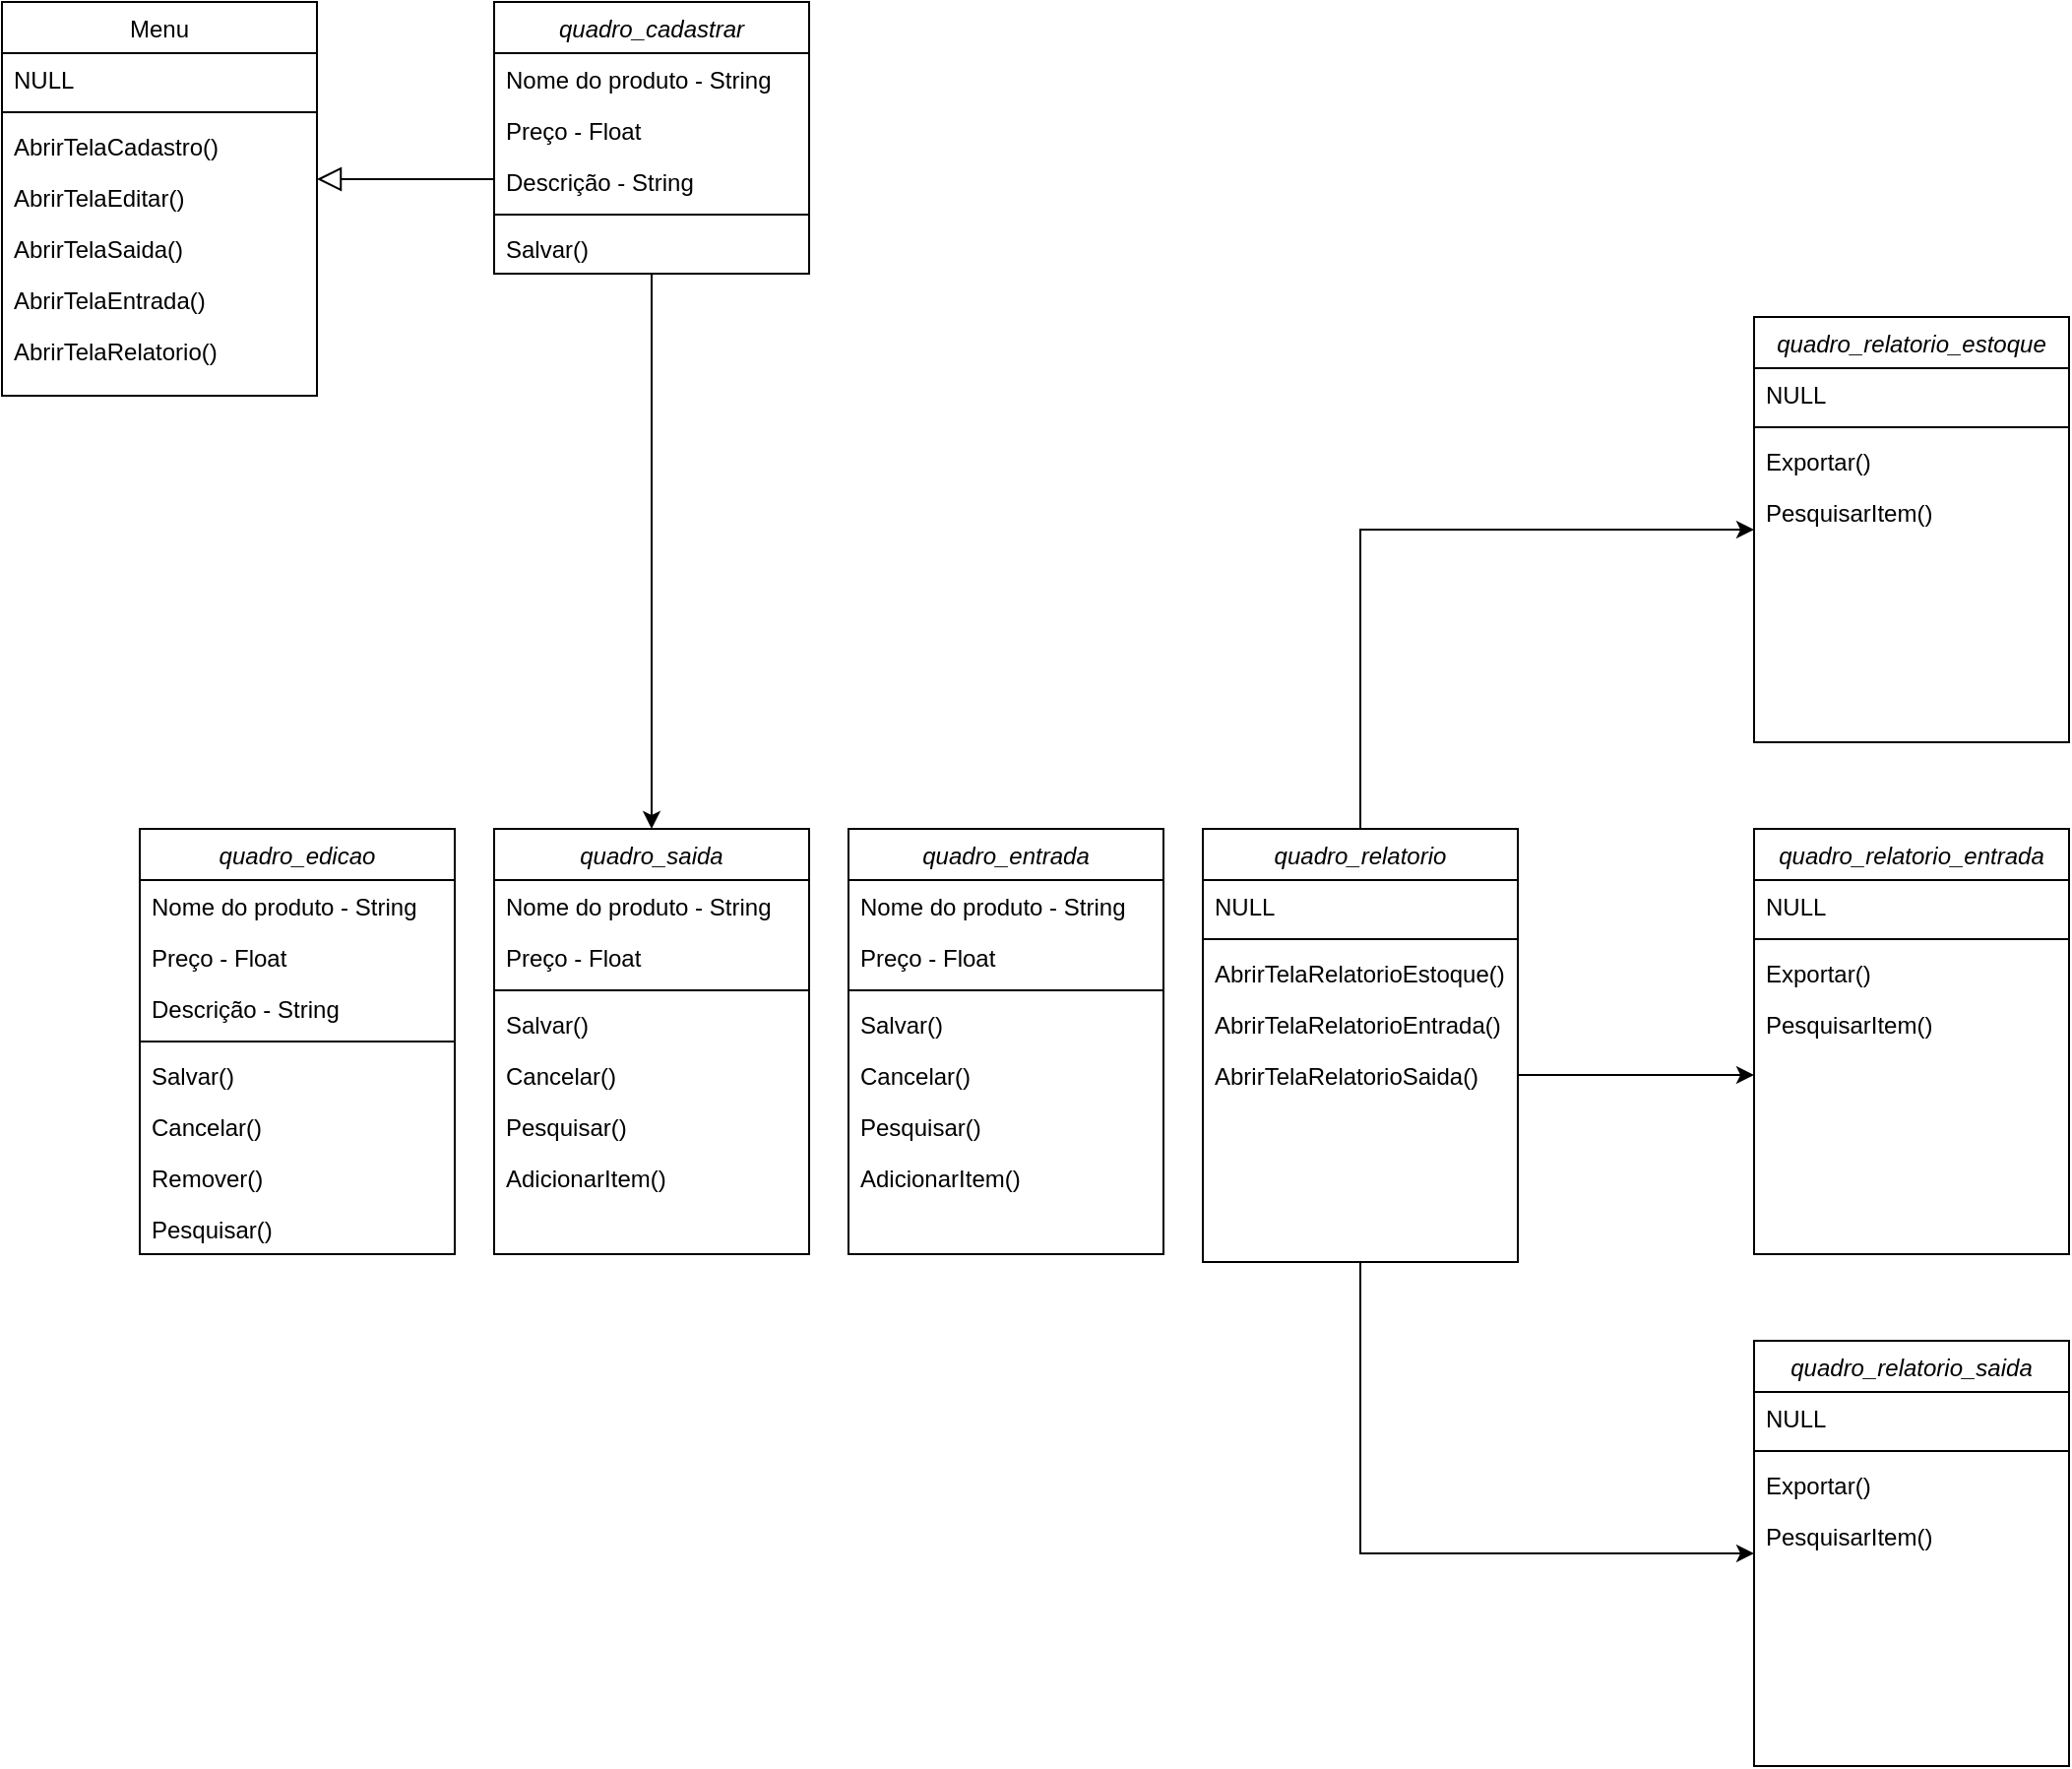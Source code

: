 <mxfile version="26.1.0">
  <diagram id="C5RBs43oDa-KdzZeNtuy" name="Page-1">
    <mxGraphModel dx="1687" dy="925" grid="1" gridSize="10" guides="1" tooltips="1" connect="1" arrows="1" fold="1" page="1" pageScale="1" pageWidth="827" pageHeight="1169" math="0" shadow="0">
      <root>
        <mxCell id="WIyWlLk6GJQsqaUBKTNV-0" />
        <mxCell id="WIyWlLk6GJQsqaUBKTNV-1" parent="WIyWlLk6GJQsqaUBKTNV-0" />
        <mxCell id="zkfFHV4jXpPFQw0GAbJ--12" value="" style="endArrow=block;endSize=10;endFill=0;shadow=0;strokeWidth=1;rounded=0;curved=0;edgeStyle=elbowEdgeStyle;elbow=vertical;exitX=0;exitY=0.5;exitDx=0;exitDy=0;" parent="WIyWlLk6GJQsqaUBKTNV-1" source="QT4u4WGiZuZ-N8iokS7H-8" target="zkfFHV4jXpPFQw0GAbJ--25" edge="1">
          <mxGeometry width="160" relative="1" as="geometry">
            <mxPoint x="430" y="150" as="sourcePoint" />
            <mxPoint x="200" y="310" as="targetPoint" />
            <Array as="points">
              <mxPoint x="420" y="170" />
            </Array>
          </mxGeometry>
        </mxCell>
        <mxCell id="zkfFHV4jXpPFQw0GAbJ--17" value="Menu" style="swimlane;fontStyle=0;align=center;verticalAlign=top;childLayout=stackLayout;horizontal=1;startSize=26;horizontalStack=0;resizeParent=1;resizeLast=0;collapsible=1;marginBottom=0;rounded=0;shadow=0;strokeWidth=1;" parent="WIyWlLk6GJQsqaUBKTNV-1" vertex="1">
          <mxGeometry x="120" y="80" width="160" height="200" as="geometry">
            <mxRectangle x="550" y="140" width="160" height="26" as="alternateBounds" />
          </mxGeometry>
        </mxCell>
        <mxCell id="zkfFHV4jXpPFQw0GAbJ--22" value="NULL" style="text;align=left;verticalAlign=top;spacingLeft=4;spacingRight=4;overflow=hidden;rotatable=0;points=[[0,0.5],[1,0.5]];portConstraint=eastwest;rounded=0;shadow=0;html=0;" parent="zkfFHV4jXpPFQw0GAbJ--17" vertex="1">
          <mxGeometry y="26" width="160" height="26" as="geometry" />
        </mxCell>
        <mxCell id="zkfFHV4jXpPFQw0GAbJ--23" value="" style="line;html=1;strokeWidth=1;align=left;verticalAlign=middle;spacingTop=-1;spacingLeft=3;spacingRight=3;rotatable=0;labelPosition=right;points=[];portConstraint=eastwest;" parent="zkfFHV4jXpPFQw0GAbJ--17" vertex="1">
          <mxGeometry y="52" width="160" height="8" as="geometry" />
        </mxCell>
        <mxCell id="zkfFHV4jXpPFQw0GAbJ--24" value="AbrirTelaCadastro()" style="text;align=left;verticalAlign=top;spacingLeft=4;spacingRight=4;overflow=hidden;rotatable=0;points=[[0,0.5],[1,0.5]];portConstraint=eastwest;" parent="zkfFHV4jXpPFQw0GAbJ--17" vertex="1">
          <mxGeometry y="60" width="160" height="26" as="geometry" />
        </mxCell>
        <mxCell id="zkfFHV4jXpPFQw0GAbJ--25" value="AbrirTelaEditar()" style="text;align=left;verticalAlign=top;spacingLeft=4;spacingRight=4;overflow=hidden;rotatable=0;points=[[0,0.5],[1,0.5]];portConstraint=eastwest;" parent="zkfFHV4jXpPFQw0GAbJ--17" vertex="1">
          <mxGeometry y="86" width="160" height="26" as="geometry" />
        </mxCell>
        <mxCell id="QT4u4WGiZuZ-N8iokS7H-0" value="AbrirTelaSaida()" style="text;align=left;verticalAlign=top;spacingLeft=4;spacingRight=4;overflow=hidden;rotatable=0;points=[[0,0.5],[1,0.5]];portConstraint=eastwest;" vertex="1" parent="zkfFHV4jXpPFQw0GAbJ--17">
          <mxGeometry y="112" width="160" height="26" as="geometry" />
        </mxCell>
        <mxCell id="QT4u4WGiZuZ-N8iokS7H-1" value="AbrirTelaEntrada()" style="text;align=left;verticalAlign=top;spacingLeft=4;spacingRight=4;overflow=hidden;rotatable=0;points=[[0,0.5],[1,0.5]];portConstraint=eastwest;" vertex="1" parent="zkfFHV4jXpPFQw0GAbJ--17">
          <mxGeometry y="138" width="160" height="26" as="geometry" />
        </mxCell>
        <mxCell id="QT4u4WGiZuZ-N8iokS7H-2" value="AbrirTelaRelatorio()" style="text;align=left;verticalAlign=top;spacingLeft=4;spacingRight=4;overflow=hidden;rotatable=0;points=[[0,0.5],[1,0.5]];portConstraint=eastwest;" vertex="1" parent="zkfFHV4jXpPFQw0GAbJ--17">
          <mxGeometry y="164" width="160" height="26" as="geometry" />
        </mxCell>
        <mxCell id="QT4u4WGiZuZ-N8iokS7H-87" style="edgeStyle=orthogonalEdgeStyle;rounded=0;orthogonalLoop=1;jettySize=auto;html=1;entryX=0.5;entryY=0;entryDx=0;entryDy=0;" edge="1" parent="WIyWlLk6GJQsqaUBKTNV-1" source="QT4u4WGiZuZ-N8iokS7H-5" target="QT4u4WGiZuZ-N8iokS7H-30">
          <mxGeometry relative="1" as="geometry" />
        </mxCell>
        <mxCell id="QT4u4WGiZuZ-N8iokS7H-5" value="quadro_cadastrar" style="swimlane;fontStyle=2;align=center;verticalAlign=top;childLayout=stackLayout;horizontal=1;startSize=26;horizontalStack=0;resizeParent=1;resizeLast=0;collapsible=1;marginBottom=0;rounded=0;shadow=0;strokeWidth=1;" vertex="1" parent="WIyWlLk6GJQsqaUBKTNV-1">
          <mxGeometry x="370" y="80" width="160" height="138" as="geometry">
            <mxRectangle x="480" y="80" width="160" height="26" as="alternateBounds" />
          </mxGeometry>
        </mxCell>
        <mxCell id="QT4u4WGiZuZ-N8iokS7H-6" value="Nome do produto - String" style="text;align=left;verticalAlign=top;spacingLeft=4;spacingRight=4;overflow=hidden;rotatable=0;points=[[0,0.5],[1,0.5]];portConstraint=eastwest;" vertex="1" parent="QT4u4WGiZuZ-N8iokS7H-5">
          <mxGeometry y="26" width="160" height="26" as="geometry" />
        </mxCell>
        <mxCell id="QT4u4WGiZuZ-N8iokS7H-7" value="Preço - Float" style="text;align=left;verticalAlign=top;spacingLeft=4;spacingRight=4;overflow=hidden;rotatable=0;points=[[0,0.5],[1,0.5]];portConstraint=eastwest;rounded=0;shadow=0;html=0;" vertex="1" parent="QT4u4WGiZuZ-N8iokS7H-5">
          <mxGeometry y="52" width="160" height="26" as="geometry" />
        </mxCell>
        <mxCell id="QT4u4WGiZuZ-N8iokS7H-8" value="Descrição - String" style="text;align=left;verticalAlign=top;spacingLeft=4;spacingRight=4;overflow=hidden;rotatable=0;points=[[0,0.5],[1,0.5]];portConstraint=eastwest;rounded=0;shadow=0;html=0;" vertex="1" parent="QT4u4WGiZuZ-N8iokS7H-5">
          <mxGeometry y="78" width="160" height="26" as="geometry" />
        </mxCell>
        <mxCell id="QT4u4WGiZuZ-N8iokS7H-9" value="" style="line;html=1;strokeWidth=1;align=left;verticalAlign=middle;spacingTop=-1;spacingLeft=3;spacingRight=3;rotatable=0;labelPosition=right;points=[];portConstraint=eastwest;" vertex="1" parent="QT4u4WGiZuZ-N8iokS7H-5">
          <mxGeometry y="104" width="160" height="8" as="geometry" />
        </mxCell>
        <mxCell id="QT4u4WGiZuZ-N8iokS7H-10" value="Salvar()" style="text;align=left;verticalAlign=top;spacingLeft=4;spacingRight=4;overflow=hidden;rotatable=0;points=[[0,0.5],[1,0.5]];portConstraint=eastwest;" vertex="1" parent="QT4u4WGiZuZ-N8iokS7H-5">
          <mxGeometry y="112" width="160" height="26" as="geometry" />
        </mxCell>
        <mxCell id="QT4u4WGiZuZ-N8iokS7H-11" value="quadro_edicao" style="swimlane;fontStyle=2;align=center;verticalAlign=top;childLayout=stackLayout;horizontal=1;startSize=26;horizontalStack=0;resizeParent=1;resizeLast=0;collapsible=1;marginBottom=0;rounded=0;shadow=0;strokeWidth=1;" vertex="1" parent="WIyWlLk6GJQsqaUBKTNV-1">
          <mxGeometry x="190" y="500" width="160" height="216" as="geometry">
            <mxRectangle x="230" y="140" width="160" height="26" as="alternateBounds" />
          </mxGeometry>
        </mxCell>
        <mxCell id="QT4u4WGiZuZ-N8iokS7H-12" value="Nome do produto - String" style="text;align=left;verticalAlign=top;spacingLeft=4;spacingRight=4;overflow=hidden;rotatable=0;points=[[0,0.5],[1,0.5]];portConstraint=eastwest;" vertex="1" parent="QT4u4WGiZuZ-N8iokS7H-11">
          <mxGeometry y="26" width="160" height="26" as="geometry" />
        </mxCell>
        <mxCell id="QT4u4WGiZuZ-N8iokS7H-13" value="Preço - Float" style="text;align=left;verticalAlign=top;spacingLeft=4;spacingRight=4;overflow=hidden;rotatable=0;points=[[0,0.5],[1,0.5]];portConstraint=eastwest;rounded=0;shadow=0;html=0;" vertex="1" parent="QT4u4WGiZuZ-N8iokS7H-11">
          <mxGeometry y="52" width="160" height="26" as="geometry" />
        </mxCell>
        <mxCell id="QT4u4WGiZuZ-N8iokS7H-14" value="Descrição - String" style="text;align=left;verticalAlign=top;spacingLeft=4;spacingRight=4;overflow=hidden;rotatable=0;points=[[0,0.5],[1,0.5]];portConstraint=eastwest;rounded=0;shadow=0;html=0;" vertex="1" parent="QT4u4WGiZuZ-N8iokS7H-11">
          <mxGeometry y="78" width="160" height="26" as="geometry" />
        </mxCell>
        <mxCell id="QT4u4WGiZuZ-N8iokS7H-15" value="" style="line;html=1;strokeWidth=1;align=left;verticalAlign=middle;spacingTop=-1;spacingLeft=3;spacingRight=3;rotatable=0;labelPosition=right;points=[];portConstraint=eastwest;" vertex="1" parent="QT4u4WGiZuZ-N8iokS7H-11">
          <mxGeometry y="104" width="160" height="8" as="geometry" />
        </mxCell>
        <mxCell id="QT4u4WGiZuZ-N8iokS7H-16" value="Salvar()" style="text;align=left;verticalAlign=top;spacingLeft=4;spacingRight=4;overflow=hidden;rotatable=0;points=[[0,0.5],[1,0.5]];portConstraint=eastwest;" vertex="1" parent="QT4u4WGiZuZ-N8iokS7H-11">
          <mxGeometry y="112" width="160" height="26" as="geometry" />
        </mxCell>
        <mxCell id="QT4u4WGiZuZ-N8iokS7H-29" value="Cancelar()" style="text;align=left;verticalAlign=top;spacingLeft=4;spacingRight=4;overflow=hidden;rotatable=0;points=[[0,0.5],[1,0.5]];portConstraint=eastwest;" vertex="1" parent="QT4u4WGiZuZ-N8iokS7H-11">
          <mxGeometry y="138" width="160" height="26" as="geometry" />
        </mxCell>
        <mxCell id="QT4u4WGiZuZ-N8iokS7H-28" value="Remover()" style="text;align=left;verticalAlign=top;spacingLeft=4;spacingRight=4;overflow=hidden;rotatable=0;points=[[0,0.5],[1,0.5]];portConstraint=eastwest;" vertex="1" parent="QT4u4WGiZuZ-N8iokS7H-11">
          <mxGeometry y="164" width="160" height="26" as="geometry" />
        </mxCell>
        <mxCell id="QT4u4WGiZuZ-N8iokS7H-27" value="Pesquisar()" style="text;align=left;verticalAlign=top;spacingLeft=4;spacingRight=4;overflow=hidden;rotatable=0;points=[[0,0.5],[1,0.5]];portConstraint=eastwest;" vertex="1" parent="QT4u4WGiZuZ-N8iokS7H-11">
          <mxGeometry y="190" width="160" height="26" as="geometry" />
        </mxCell>
        <mxCell id="QT4u4WGiZuZ-N8iokS7H-30" value="quadro_saida" style="swimlane;fontStyle=2;align=center;verticalAlign=top;childLayout=stackLayout;horizontal=1;startSize=26;horizontalStack=0;resizeParent=1;resizeLast=0;collapsible=1;marginBottom=0;rounded=0;shadow=0;strokeWidth=1;" vertex="1" parent="WIyWlLk6GJQsqaUBKTNV-1">
          <mxGeometry x="370" y="500" width="160" height="216" as="geometry">
            <mxRectangle x="230" y="140" width="160" height="26" as="alternateBounds" />
          </mxGeometry>
        </mxCell>
        <mxCell id="QT4u4WGiZuZ-N8iokS7H-31" value="Nome do produto - String" style="text;align=left;verticalAlign=top;spacingLeft=4;spacingRight=4;overflow=hidden;rotatable=0;points=[[0,0.5],[1,0.5]];portConstraint=eastwest;" vertex="1" parent="QT4u4WGiZuZ-N8iokS7H-30">
          <mxGeometry y="26" width="160" height="26" as="geometry" />
        </mxCell>
        <mxCell id="QT4u4WGiZuZ-N8iokS7H-32" value="Preço - Float" style="text;align=left;verticalAlign=top;spacingLeft=4;spacingRight=4;overflow=hidden;rotatable=0;points=[[0,0.5],[1,0.5]];portConstraint=eastwest;rounded=0;shadow=0;html=0;" vertex="1" parent="QT4u4WGiZuZ-N8iokS7H-30">
          <mxGeometry y="52" width="160" height="26" as="geometry" />
        </mxCell>
        <mxCell id="QT4u4WGiZuZ-N8iokS7H-34" value="" style="line;html=1;strokeWidth=1;align=left;verticalAlign=middle;spacingTop=-1;spacingLeft=3;spacingRight=3;rotatable=0;labelPosition=right;points=[];portConstraint=eastwest;" vertex="1" parent="QT4u4WGiZuZ-N8iokS7H-30">
          <mxGeometry y="78" width="160" height="8" as="geometry" />
        </mxCell>
        <mxCell id="QT4u4WGiZuZ-N8iokS7H-35" value="Salvar()" style="text;align=left;verticalAlign=top;spacingLeft=4;spacingRight=4;overflow=hidden;rotatable=0;points=[[0,0.5],[1,0.5]];portConstraint=eastwest;" vertex="1" parent="QT4u4WGiZuZ-N8iokS7H-30">
          <mxGeometry y="86" width="160" height="26" as="geometry" />
        </mxCell>
        <mxCell id="QT4u4WGiZuZ-N8iokS7H-36" value="Cancelar()" style="text;align=left;verticalAlign=top;spacingLeft=4;spacingRight=4;overflow=hidden;rotatable=0;points=[[0,0.5],[1,0.5]];portConstraint=eastwest;" vertex="1" parent="QT4u4WGiZuZ-N8iokS7H-30">
          <mxGeometry y="112" width="160" height="26" as="geometry" />
        </mxCell>
        <mxCell id="QT4u4WGiZuZ-N8iokS7H-38" value="Pesquisar()" style="text;align=left;verticalAlign=top;spacingLeft=4;spacingRight=4;overflow=hidden;rotatable=0;points=[[0,0.5],[1,0.5]];portConstraint=eastwest;" vertex="1" parent="QT4u4WGiZuZ-N8iokS7H-30">
          <mxGeometry y="138" width="160" height="26" as="geometry" />
        </mxCell>
        <mxCell id="QT4u4WGiZuZ-N8iokS7H-41" value="AdicionarItem()" style="text;align=left;verticalAlign=top;spacingLeft=4;spacingRight=4;overflow=hidden;rotatable=0;points=[[0,0.5],[1,0.5]];portConstraint=eastwest;" vertex="1" parent="QT4u4WGiZuZ-N8iokS7H-30">
          <mxGeometry y="164" width="160" height="26" as="geometry" />
        </mxCell>
        <mxCell id="QT4u4WGiZuZ-N8iokS7H-42" value="quadro_entrada" style="swimlane;fontStyle=2;align=center;verticalAlign=top;childLayout=stackLayout;horizontal=1;startSize=26;horizontalStack=0;resizeParent=1;resizeLast=0;collapsible=1;marginBottom=0;rounded=0;shadow=0;strokeWidth=1;" vertex="1" parent="WIyWlLk6GJQsqaUBKTNV-1">
          <mxGeometry x="550" y="500" width="160" height="216" as="geometry">
            <mxRectangle x="230" y="140" width="160" height="26" as="alternateBounds" />
          </mxGeometry>
        </mxCell>
        <mxCell id="QT4u4WGiZuZ-N8iokS7H-43" value="Nome do produto - String" style="text;align=left;verticalAlign=top;spacingLeft=4;spacingRight=4;overflow=hidden;rotatable=0;points=[[0,0.5],[1,0.5]];portConstraint=eastwest;" vertex="1" parent="QT4u4WGiZuZ-N8iokS7H-42">
          <mxGeometry y="26" width="160" height="26" as="geometry" />
        </mxCell>
        <mxCell id="QT4u4WGiZuZ-N8iokS7H-44" value="Preço - Float" style="text;align=left;verticalAlign=top;spacingLeft=4;spacingRight=4;overflow=hidden;rotatable=0;points=[[0,0.5],[1,0.5]];portConstraint=eastwest;rounded=0;shadow=0;html=0;" vertex="1" parent="QT4u4WGiZuZ-N8iokS7H-42">
          <mxGeometry y="52" width="160" height="26" as="geometry" />
        </mxCell>
        <mxCell id="QT4u4WGiZuZ-N8iokS7H-45" value="" style="line;html=1;strokeWidth=1;align=left;verticalAlign=middle;spacingTop=-1;spacingLeft=3;spacingRight=3;rotatable=0;labelPosition=right;points=[];portConstraint=eastwest;" vertex="1" parent="QT4u4WGiZuZ-N8iokS7H-42">
          <mxGeometry y="78" width="160" height="8" as="geometry" />
        </mxCell>
        <mxCell id="QT4u4WGiZuZ-N8iokS7H-46" value="Salvar()" style="text;align=left;verticalAlign=top;spacingLeft=4;spacingRight=4;overflow=hidden;rotatable=0;points=[[0,0.5],[1,0.5]];portConstraint=eastwest;" vertex="1" parent="QT4u4WGiZuZ-N8iokS7H-42">
          <mxGeometry y="86" width="160" height="26" as="geometry" />
        </mxCell>
        <mxCell id="QT4u4WGiZuZ-N8iokS7H-47" value="Cancelar()" style="text;align=left;verticalAlign=top;spacingLeft=4;spacingRight=4;overflow=hidden;rotatable=0;points=[[0,0.5],[1,0.5]];portConstraint=eastwest;" vertex="1" parent="QT4u4WGiZuZ-N8iokS7H-42">
          <mxGeometry y="112" width="160" height="26" as="geometry" />
        </mxCell>
        <mxCell id="QT4u4WGiZuZ-N8iokS7H-48" value="Pesquisar()" style="text;align=left;verticalAlign=top;spacingLeft=4;spacingRight=4;overflow=hidden;rotatable=0;points=[[0,0.5],[1,0.5]];portConstraint=eastwest;" vertex="1" parent="QT4u4WGiZuZ-N8iokS7H-42">
          <mxGeometry y="138" width="160" height="26" as="geometry" />
        </mxCell>
        <mxCell id="QT4u4WGiZuZ-N8iokS7H-49" value="AdicionarItem()" style="text;align=left;verticalAlign=top;spacingLeft=4;spacingRight=4;overflow=hidden;rotatable=0;points=[[0,0.5],[1,0.5]];portConstraint=eastwest;" vertex="1" parent="QT4u4WGiZuZ-N8iokS7H-42">
          <mxGeometry y="164" width="160" height="26" as="geometry" />
        </mxCell>
        <mxCell id="QT4u4WGiZuZ-N8iokS7H-82" style="edgeStyle=orthogonalEdgeStyle;rounded=0;orthogonalLoop=1;jettySize=auto;html=1;entryX=0;entryY=0.5;entryDx=0;entryDy=0;" edge="1" parent="WIyWlLk6GJQsqaUBKTNV-1" source="QT4u4WGiZuZ-N8iokS7H-52" target="QT4u4WGiZuZ-N8iokS7H-75">
          <mxGeometry relative="1" as="geometry">
            <mxPoint x="1010" y="885" as="targetPoint" />
            <Array as="points">
              <mxPoint x="810" y="868" />
            </Array>
          </mxGeometry>
        </mxCell>
        <mxCell id="QT4u4WGiZuZ-N8iokS7H-83" style="edgeStyle=orthogonalEdgeStyle;rounded=0;orthogonalLoop=1;jettySize=auto;html=1;exitX=0.5;exitY=0;exitDx=0;exitDy=0;entryX=0;entryY=0.5;entryDx=0;entryDy=0;" edge="1" parent="WIyWlLk6GJQsqaUBKTNV-1" source="QT4u4WGiZuZ-N8iokS7H-52" target="QT4u4WGiZuZ-N8iokS7H-68">
          <mxGeometry relative="1" as="geometry">
            <mxPoint x="720" y="500" as="sourcePoint" />
            <mxPoint x="920" y="339" as="targetPoint" />
            <Array as="points">
              <mxPoint x="810" y="348" />
            </Array>
          </mxGeometry>
        </mxCell>
        <mxCell id="QT4u4WGiZuZ-N8iokS7H-52" value="quadro_relatorio" style="swimlane;fontStyle=2;align=center;verticalAlign=top;childLayout=stackLayout;horizontal=1;startSize=26;horizontalStack=0;resizeParent=1;resizeLast=0;collapsible=1;marginBottom=0;rounded=0;shadow=0;strokeWidth=1;" vertex="1" parent="WIyWlLk6GJQsqaUBKTNV-1">
          <mxGeometry x="730" y="500" width="160" height="220" as="geometry">
            <mxRectangle x="230" y="140" width="160" height="26" as="alternateBounds" />
          </mxGeometry>
        </mxCell>
        <mxCell id="QT4u4WGiZuZ-N8iokS7H-54" value="NULL" style="text;align=left;verticalAlign=top;spacingLeft=4;spacingRight=4;overflow=hidden;rotatable=0;points=[[0,0.5],[1,0.5]];portConstraint=eastwest;rounded=0;shadow=0;html=0;" vertex="1" parent="QT4u4WGiZuZ-N8iokS7H-52">
          <mxGeometry y="26" width="160" height="26" as="geometry" />
        </mxCell>
        <mxCell id="QT4u4WGiZuZ-N8iokS7H-55" value="" style="line;html=1;strokeWidth=1;align=left;verticalAlign=middle;spacingTop=-1;spacingLeft=3;spacingRight=3;rotatable=0;labelPosition=right;points=[];portConstraint=eastwest;" vertex="1" parent="QT4u4WGiZuZ-N8iokS7H-52">
          <mxGeometry y="52" width="160" height="8" as="geometry" />
        </mxCell>
        <mxCell id="QT4u4WGiZuZ-N8iokS7H-56" value="AbrirTelaRelatorioEstoque()" style="text;align=left;verticalAlign=top;spacingLeft=4;spacingRight=4;overflow=hidden;rotatable=0;points=[[0,0.5],[1,0.5]];portConstraint=eastwest;" vertex="1" parent="QT4u4WGiZuZ-N8iokS7H-52">
          <mxGeometry y="60" width="160" height="26" as="geometry" />
        </mxCell>
        <mxCell id="QT4u4WGiZuZ-N8iokS7H-58" value="AbrirTelaRelatorioEntrada()" style="text;align=left;verticalAlign=top;spacingLeft=4;spacingRight=4;overflow=hidden;rotatable=0;points=[[0,0.5],[1,0.5]];portConstraint=eastwest;" vertex="1" parent="QT4u4WGiZuZ-N8iokS7H-52">
          <mxGeometry y="86" width="160" height="26" as="geometry" />
        </mxCell>
        <mxCell id="QT4u4WGiZuZ-N8iokS7H-60" style="edgeStyle=orthogonalEdgeStyle;rounded=0;orthogonalLoop=1;jettySize=auto;html=1;" edge="1" parent="QT4u4WGiZuZ-N8iokS7H-52" source="QT4u4WGiZuZ-N8iokS7H-59">
          <mxGeometry relative="1" as="geometry">
            <mxPoint x="280" y="125" as="targetPoint" />
          </mxGeometry>
        </mxCell>
        <mxCell id="QT4u4WGiZuZ-N8iokS7H-59" value="AbrirTelaRelatorioSaida()" style="text;align=left;verticalAlign=top;spacingLeft=4;spacingRight=4;overflow=hidden;rotatable=0;points=[[0,0.5],[1,0.5]];portConstraint=eastwest;" vertex="1" parent="QT4u4WGiZuZ-N8iokS7H-52">
          <mxGeometry y="112" width="160" height="26" as="geometry" />
        </mxCell>
        <mxCell id="QT4u4WGiZuZ-N8iokS7H-61" value="quadro_relatorio_entrada" style="swimlane;fontStyle=2;align=center;verticalAlign=top;childLayout=stackLayout;horizontal=1;startSize=26;horizontalStack=0;resizeParent=1;resizeLast=0;collapsible=1;marginBottom=0;rounded=0;shadow=0;strokeWidth=1;" vertex="1" parent="WIyWlLk6GJQsqaUBKTNV-1">
          <mxGeometry x="1010" y="500" width="160" height="216" as="geometry">
            <mxRectangle x="230" y="140" width="160" height="26" as="alternateBounds" />
          </mxGeometry>
        </mxCell>
        <mxCell id="QT4u4WGiZuZ-N8iokS7H-62" value="NULL" style="text;align=left;verticalAlign=top;spacingLeft=4;spacingRight=4;overflow=hidden;rotatable=0;points=[[0,0.5],[1,0.5]];portConstraint=eastwest;rounded=0;shadow=0;html=0;" vertex="1" parent="QT4u4WGiZuZ-N8iokS7H-61">
          <mxGeometry y="26" width="160" height="26" as="geometry" />
        </mxCell>
        <mxCell id="QT4u4WGiZuZ-N8iokS7H-63" value="" style="line;html=1;strokeWidth=1;align=left;verticalAlign=middle;spacingTop=-1;spacingLeft=3;spacingRight=3;rotatable=0;labelPosition=right;points=[];portConstraint=eastwest;" vertex="1" parent="QT4u4WGiZuZ-N8iokS7H-61">
          <mxGeometry y="52" width="160" height="8" as="geometry" />
        </mxCell>
        <mxCell id="QT4u4WGiZuZ-N8iokS7H-64" value="Exportar()" style="text;align=left;verticalAlign=top;spacingLeft=4;spacingRight=4;overflow=hidden;rotatable=0;points=[[0,0.5],[1,0.5]];portConstraint=eastwest;" vertex="1" parent="QT4u4WGiZuZ-N8iokS7H-61">
          <mxGeometry y="60" width="160" height="26" as="geometry" />
        </mxCell>
        <mxCell id="QT4u4WGiZuZ-N8iokS7H-85" value="PesquisarItem()" style="text;align=left;verticalAlign=top;spacingLeft=4;spacingRight=4;overflow=hidden;rotatable=0;points=[[0,0.5],[1,0.5]];portConstraint=eastwest;" vertex="1" parent="QT4u4WGiZuZ-N8iokS7H-61">
          <mxGeometry y="86" width="160" height="26" as="geometry" />
        </mxCell>
        <mxCell id="QT4u4WGiZuZ-N8iokS7H-68" value="quadro_relatorio_estoque" style="swimlane;fontStyle=2;align=center;verticalAlign=top;childLayout=stackLayout;horizontal=1;startSize=26;horizontalStack=0;resizeParent=1;resizeLast=0;collapsible=1;marginBottom=0;rounded=0;shadow=0;strokeWidth=1;" vertex="1" parent="WIyWlLk6GJQsqaUBKTNV-1">
          <mxGeometry x="1010" y="240" width="160" height="216" as="geometry">
            <mxRectangle x="230" y="140" width="160" height="26" as="alternateBounds" />
          </mxGeometry>
        </mxCell>
        <mxCell id="QT4u4WGiZuZ-N8iokS7H-69" value="NULL" style="text;align=left;verticalAlign=top;spacingLeft=4;spacingRight=4;overflow=hidden;rotatable=0;points=[[0,0.5],[1,0.5]];portConstraint=eastwest;rounded=0;shadow=0;html=0;" vertex="1" parent="QT4u4WGiZuZ-N8iokS7H-68">
          <mxGeometry y="26" width="160" height="26" as="geometry" />
        </mxCell>
        <mxCell id="QT4u4WGiZuZ-N8iokS7H-70" value="" style="line;html=1;strokeWidth=1;align=left;verticalAlign=middle;spacingTop=-1;spacingLeft=3;spacingRight=3;rotatable=0;labelPosition=right;points=[];portConstraint=eastwest;" vertex="1" parent="QT4u4WGiZuZ-N8iokS7H-68">
          <mxGeometry y="52" width="160" height="8" as="geometry" />
        </mxCell>
        <mxCell id="QT4u4WGiZuZ-N8iokS7H-71" value="Exportar()" style="text;align=left;verticalAlign=top;spacingLeft=4;spacingRight=4;overflow=hidden;rotatable=0;points=[[0,0.5],[1,0.5]];portConstraint=eastwest;" vertex="1" parent="QT4u4WGiZuZ-N8iokS7H-68">
          <mxGeometry y="60" width="160" height="26" as="geometry" />
        </mxCell>
        <mxCell id="QT4u4WGiZuZ-N8iokS7H-84" value="PesquisarItem()" style="text;align=left;verticalAlign=top;spacingLeft=4;spacingRight=4;overflow=hidden;rotatable=0;points=[[0,0.5],[1,0.5]];portConstraint=eastwest;" vertex="1" parent="QT4u4WGiZuZ-N8iokS7H-68">
          <mxGeometry y="86" width="160" height="26" as="geometry" />
        </mxCell>
        <mxCell id="QT4u4WGiZuZ-N8iokS7H-75" value="quadro_relatorio_saida" style="swimlane;fontStyle=2;align=center;verticalAlign=top;childLayout=stackLayout;horizontal=1;startSize=26;horizontalStack=0;resizeParent=1;resizeLast=0;collapsible=1;marginBottom=0;rounded=0;shadow=0;strokeWidth=1;" vertex="1" parent="WIyWlLk6GJQsqaUBKTNV-1">
          <mxGeometry x="1010" y="760" width="160" height="216" as="geometry">
            <mxRectangle x="230" y="140" width="160" height="26" as="alternateBounds" />
          </mxGeometry>
        </mxCell>
        <mxCell id="QT4u4WGiZuZ-N8iokS7H-76" value="NULL" style="text;align=left;verticalAlign=top;spacingLeft=4;spacingRight=4;overflow=hidden;rotatable=0;points=[[0,0.5],[1,0.5]];portConstraint=eastwest;rounded=0;shadow=0;html=0;" vertex="1" parent="QT4u4WGiZuZ-N8iokS7H-75">
          <mxGeometry y="26" width="160" height="26" as="geometry" />
        </mxCell>
        <mxCell id="QT4u4WGiZuZ-N8iokS7H-77" value="" style="line;html=1;strokeWidth=1;align=left;verticalAlign=middle;spacingTop=-1;spacingLeft=3;spacingRight=3;rotatable=0;labelPosition=right;points=[];portConstraint=eastwest;" vertex="1" parent="QT4u4WGiZuZ-N8iokS7H-75">
          <mxGeometry y="52" width="160" height="8" as="geometry" />
        </mxCell>
        <mxCell id="QT4u4WGiZuZ-N8iokS7H-78" value="Exportar()" style="text;align=left;verticalAlign=top;spacingLeft=4;spacingRight=4;overflow=hidden;rotatable=0;points=[[0,0.5],[1,0.5]];portConstraint=eastwest;" vertex="1" parent="QT4u4WGiZuZ-N8iokS7H-75">
          <mxGeometry y="60" width="160" height="26" as="geometry" />
        </mxCell>
        <mxCell id="QT4u4WGiZuZ-N8iokS7H-86" value="PesquisarItem()" style="text;align=left;verticalAlign=top;spacingLeft=4;spacingRight=4;overflow=hidden;rotatable=0;points=[[0,0.5],[1,0.5]];portConstraint=eastwest;" vertex="1" parent="QT4u4WGiZuZ-N8iokS7H-75">
          <mxGeometry y="86" width="160" height="26" as="geometry" />
        </mxCell>
      </root>
    </mxGraphModel>
  </diagram>
</mxfile>

